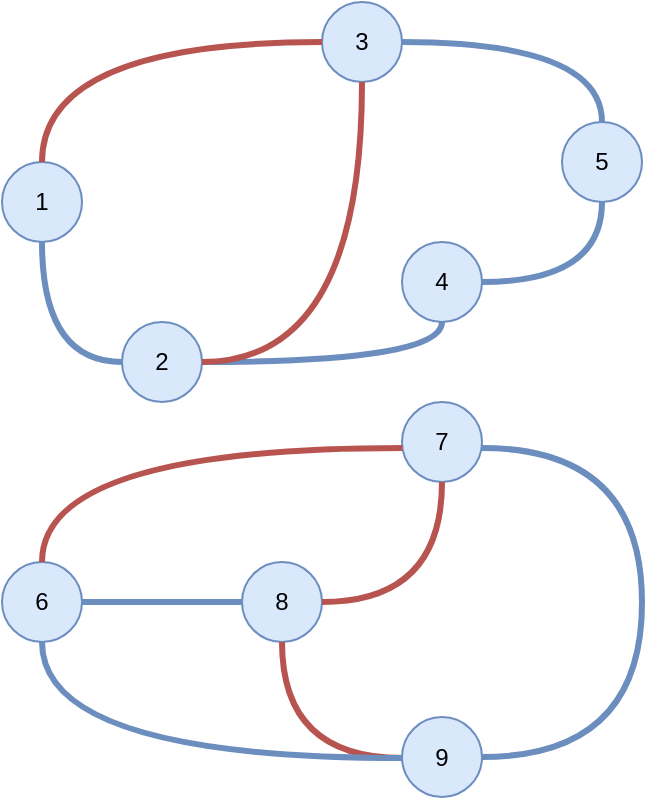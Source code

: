 <mxfile version="13.9.9" type="device"><diagram id="GTk0jtMjoAMh5hOX3Bq3" name="Pagina-1"><mxGraphModel dx="1298" dy="900" grid="1" gridSize="10" guides="1" tooltips="1" connect="1" arrows="1" fold="1" page="1" pageScale="1" pageWidth="827" pageHeight="1169" math="0" shadow="0"><root><mxCell id="0"/><mxCell id="1" parent="0"/><mxCell id="Cz5E9Lbafp0vQB-LyT2h-1" value="3" style="ellipse;whiteSpace=wrap;html=1;aspect=fixed;fillColor=#dae8fc;strokeColor=#6c8ebf;" vertex="1" parent="1"><mxGeometry x="160" y="320" width="40" height="40" as="geometry"/></mxCell><mxCell id="Cz5E9Lbafp0vQB-LyT2h-2" value="4" style="ellipse;whiteSpace=wrap;html=1;aspect=fixed;fillColor=#dae8fc;strokeColor=#6c8ebf;" vertex="1" parent="1"><mxGeometry x="200" y="440" width="40" height="40" as="geometry"/></mxCell><mxCell id="Cz5E9Lbafp0vQB-LyT2h-3" value="5" style="ellipse;whiteSpace=wrap;html=1;aspect=fixed;fillColor=#dae8fc;strokeColor=#6c8ebf;" vertex="1" parent="1"><mxGeometry x="280" y="380" width="40" height="40" as="geometry"/></mxCell><mxCell id="Cz5E9Lbafp0vQB-LyT2h-4" value="1" style="ellipse;whiteSpace=wrap;html=1;aspect=fixed;fillColor=#dae8fc;strokeColor=#6c8ebf;" vertex="1" parent="1"><mxGeometry y="400" width="40" height="40" as="geometry"/></mxCell><mxCell id="Cz5E9Lbafp0vQB-LyT2h-5" value="2" style="ellipse;whiteSpace=wrap;html=1;aspect=fixed;fillColor=#dae8fc;strokeColor=#6c8ebf;" vertex="1" parent="1"><mxGeometry x="60" y="480" width="40" height="40" as="geometry"/></mxCell><mxCell id="Cz5E9Lbafp0vQB-LyT2h-6" value="7" style="ellipse;whiteSpace=wrap;html=1;aspect=fixed;fillColor=#dae8fc;strokeColor=#6c8ebf;" vertex="1" parent="1"><mxGeometry x="200" y="520" width="40" height="40" as="geometry"/></mxCell><mxCell id="Cz5E9Lbafp0vQB-LyT2h-7" value="8" style="ellipse;whiteSpace=wrap;html=1;aspect=fixed;fillColor=#dae8fc;strokeColor=#6c8ebf;" vertex="1" parent="1"><mxGeometry x="120" y="600" width="40" height="40" as="geometry"/></mxCell><mxCell id="Cz5E9Lbafp0vQB-LyT2h-8" value="6" style="ellipse;whiteSpace=wrap;html=1;aspect=fixed;fillColor=#dae8fc;strokeColor=#6c8ebf;" vertex="1" parent="1"><mxGeometry y="600" width="40" height="40" as="geometry"/></mxCell><mxCell id="Cz5E9Lbafp0vQB-LyT2h-9" value="9" style="ellipse;whiteSpace=wrap;html=1;aspect=fixed;fillColor=#dae8fc;strokeColor=#6c8ebf;" vertex="1" parent="1"><mxGeometry x="200" y="677.5" width="40" height="40" as="geometry"/></mxCell><mxCell id="Cz5E9Lbafp0vQB-LyT2h-10" value="" style="endArrow=none;html=1;edgeStyle=orthogonalEdgeStyle;curved=1;strokeWidth=3;fillColor=#dae8fc;strokeColor=#6c8ebf;" edge="1" parent="1" source="Cz5E9Lbafp0vQB-LyT2h-1" target="Cz5E9Lbafp0vQB-LyT2h-3"><mxGeometry width="50" height="50" relative="1" as="geometry"><mxPoint x="480" y="480" as="sourcePoint"/><mxPoint x="530" y="430" as="targetPoint"/><Array as="points"><mxPoint x="300" y="340"/></Array></mxGeometry></mxCell><mxCell id="Cz5E9Lbafp0vQB-LyT2h-11" value="" style="endArrow=none;html=1;edgeStyle=orthogonalEdgeStyle;curved=1;strokeWidth=3;fillColor=#dae8fc;strokeColor=#6c8ebf;" edge="1" parent="1" source="Cz5E9Lbafp0vQB-LyT2h-2" target="Cz5E9Lbafp0vQB-LyT2h-3"><mxGeometry width="50" height="50" relative="1" as="geometry"><mxPoint x="170" y="350" as="sourcePoint"/><mxPoint x="310" y="390" as="targetPoint"/><Array as="points"><mxPoint x="300" y="460"/></Array></mxGeometry></mxCell><mxCell id="Cz5E9Lbafp0vQB-LyT2h-12" value="" style="endArrow=none;html=1;edgeStyle=orthogonalEdgeStyle;curved=1;strokeWidth=3;fillColor=#dae8fc;strokeColor=#6c8ebf;" edge="1" parent="1" source="Cz5E9Lbafp0vQB-LyT2h-2" target="Cz5E9Lbafp0vQB-LyT2h-5"><mxGeometry width="50" height="50" relative="1" as="geometry"><mxPoint x="250" y="470" as="sourcePoint"/><mxPoint x="320" y="427.321" as="targetPoint"/><Array as="points"><mxPoint x="220" y="500"/></Array></mxGeometry></mxCell><mxCell id="Cz5E9Lbafp0vQB-LyT2h-13" value="" style="endArrow=none;html=1;edgeStyle=orthogonalEdgeStyle;curved=1;strokeWidth=3;fillColor=#f8cecc;strokeColor=#b85450;" edge="1" parent="1" source="Cz5E9Lbafp0vQB-LyT2h-1" target="Cz5E9Lbafp0vQB-LyT2h-5"><mxGeometry width="50" height="50" relative="1" as="geometry"><mxPoint x="250" y="470" as="sourcePoint"/><mxPoint x="310" y="430" as="targetPoint"/><Array as="points"><mxPoint x="180" y="500"/></Array></mxGeometry></mxCell><mxCell id="Cz5E9Lbafp0vQB-LyT2h-14" value="" style="endArrow=none;html=1;edgeStyle=orthogonalEdgeStyle;curved=1;strokeWidth=3;fillColor=#dae8fc;strokeColor=#6c8ebf;" edge="1" parent="1" source="Cz5E9Lbafp0vQB-LyT2h-5" target="Cz5E9Lbafp0vQB-LyT2h-4"><mxGeometry width="50" height="50" relative="1" as="geometry"><mxPoint x="130" y="350" as="sourcePoint"/><mxPoint x="110" y="490" as="targetPoint"/><Array as="points"><mxPoint x="20" y="500"/></Array></mxGeometry></mxCell><mxCell id="Cz5E9Lbafp0vQB-LyT2h-15" value="" style="endArrow=none;html=1;edgeStyle=orthogonalEdgeStyle;curved=1;strokeWidth=3;fillColor=#f8cecc;strokeColor=#b85450;" edge="1" parent="1" source="Cz5E9Lbafp0vQB-LyT2h-1" target="Cz5E9Lbafp0vQB-LyT2h-4"><mxGeometry width="50" height="50" relative="1" as="geometry"><mxPoint x="130" y="350" as="sourcePoint"/><mxPoint x="110" y="490" as="targetPoint"/><Array as="points"><mxPoint x="20" y="340"/></Array></mxGeometry></mxCell><mxCell id="Cz5E9Lbafp0vQB-LyT2h-16" value="" style="endArrow=none;html=1;edgeStyle=orthogonalEdgeStyle;curved=1;strokeWidth=3;fillColor=#dae8fc;strokeColor=#6c8ebf;" edge="1" parent="1" source="Cz5E9Lbafp0vQB-LyT2h-8" target="Cz5E9Lbafp0vQB-LyT2h-7"><mxGeometry width="50" height="50" relative="1" as="geometry"><mxPoint x="130" y="310" as="sourcePoint"/><mxPoint x="110" y="450" as="targetPoint"/><Array as="points"><mxPoint x="90" y="620"/><mxPoint x="90" y="620"/></Array></mxGeometry></mxCell><mxCell id="Cz5E9Lbafp0vQB-LyT2h-17" value="" style="endArrow=none;html=1;edgeStyle=orthogonalEdgeStyle;curved=1;strokeWidth=3;fillColor=#f8cecc;strokeColor=#b85450;" edge="1" parent="1" source="Cz5E9Lbafp0vQB-LyT2h-7" target="Cz5E9Lbafp0vQB-LyT2h-9"><mxGeometry width="50" height="50" relative="1" as="geometry"><mxPoint x="90" y="630" as="sourcePoint"/><mxPoint x="170" y="630" as="targetPoint"/><Array as="points"><mxPoint x="140" y="698"/></Array></mxGeometry></mxCell><mxCell id="Cz5E9Lbafp0vQB-LyT2h-18" value="" style="endArrow=none;html=1;edgeStyle=orthogonalEdgeStyle;curved=1;strokeWidth=3;fillColor=#f8cecc;strokeColor=#b85450;" edge="1" parent="1" source="Cz5E9Lbafp0vQB-LyT2h-7" target="Cz5E9Lbafp0vQB-LyT2h-6"><mxGeometry width="50" height="50" relative="1" as="geometry"><mxPoint x="190" y="650" as="sourcePoint"/><mxPoint x="290.006" y="708" as="targetPoint"/><Array as="points"><mxPoint x="220" y="620"/></Array></mxGeometry></mxCell><mxCell id="Cz5E9Lbafp0vQB-LyT2h-19" value="" style="endArrow=none;html=1;edgeStyle=orthogonalEdgeStyle;curved=1;strokeWidth=3;fillColor=#f8cecc;strokeColor=#b85450;" edge="1" parent="1" source="Cz5E9Lbafp0vQB-LyT2h-8" target="Cz5E9Lbafp0vQB-LyT2h-6"><mxGeometry width="50" height="50" relative="1" as="geometry"><mxPoint x="200" y="612.679" as="sourcePoint"/><mxPoint x="290.006" y="553" as="targetPoint"/><Array as="points"><mxPoint x="20" y="543"/></Array></mxGeometry></mxCell><mxCell id="Cz5E9Lbafp0vQB-LyT2h-20" value="" style="endArrow=none;html=1;edgeStyle=orthogonalEdgeStyle;curved=1;strokeWidth=3;fillColor=#dae8fc;strokeColor=#6c8ebf;" edge="1" parent="1" source="Cz5E9Lbafp0vQB-LyT2h-9" target="Cz5E9Lbafp0vQB-LyT2h-6"><mxGeometry width="50" height="50" relative="1" as="geometry"><mxPoint x="70" y="610" as="sourcePoint"/><mxPoint x="290.006" y="553" as="targetPoint"/><Array as="points"><mxPoint x="320" y="698"/><mxPoint x="320" y="543"/></Array></mxGeometry></mxCell><mxCell id="Cz5E9Lbafp0vQB-LyT2h-21" value="" style="endArrow=none;html=1;edgeStyle=orthogonalEdgeStyle;curved=1;strokeWidth=3;fillColor=#dae8fc;strokeColor=#6c8ebf;" edge="1" parent="1" source="Cz5E9Lbafp0vQB-LyT2h-8" target="Cz5E9Lbafp0vQB-LyT2h-9"><mxGeometry width="50" height="50" relative="1" as="geometry"><mxPoint x="150" y="650" as="sourcePoint"/><mxPoint x="210.006" y="708" as="targetPoint"/><Array as="points"><mxPoint x="20" y="698"/></Array></mxGeometry></mxCell></root></mxGraphModel></diagram></mxfile>